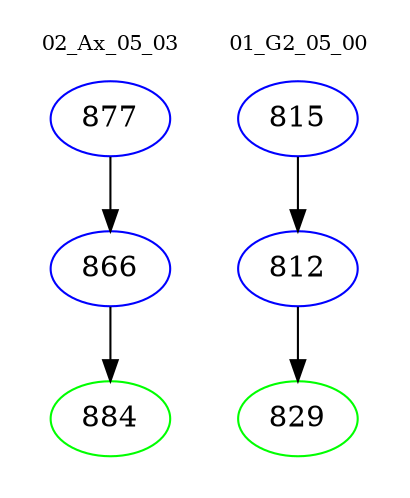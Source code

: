 digraph{
subgraph cluster_0 {
color = white
label = "02_Ax_05_03";
fontsize=10;
T0_877 [label="877", color="blue"]
T0_877 -> T0_866 [color="black"]
T0_866 [label="866", color="blue"]
T0_866 -> T0_884 [color="black"]
T0_884 [label="884", color="green"]
}
subgraph cluster_1 {
color = white
label = "01_G2_05_00";
fontsize=10;
T1_815 [label="815", color="blue"]
T1_815 -> T1_812 [color="black"]
T1_812 [label="812", color="blue"]
T1_812 -> T1_829 [color="black"]
T1_829 [label="829", color="green"]
}
}
